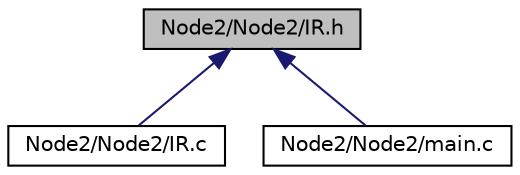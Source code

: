 digraph "Node2/Node2/IR.h"
{
  edge [fontname="Helvetica",fontsize="10",labelfontname="Helvetica",labelfontsize="10"];
  node [fontname="Helvetica",fontsize="10",shape=record];
  Node2 [label="Node2/Node2/IR.h",height=0.2,width=0.4,color="black", fillcolor="grey75", style="filled", fontcolor="black"];
  Node2 -> Node3 [dir="back",color="midnightblue",fontsize="10",style="solid"];
  Node3 [label="Node2/Node2/IR.c",height=0.2,width=0.4,color="black", fillcolor="white", style="filled",URL="$IR_8c.html",tooltip="Implementation file for IR_driver. "];
  Node2 -> Node4 [dir="back",color="midnightblue",fontsize="10",style="solid"];
  Node4 [label="Node2/Node2/main.c",height=0.2,width=0.4,color="black", fillcolor="white", style="filled",URL="$Node2_2Node2_2main_8c.html",tooltip="Main file of Node 2. "];
}
